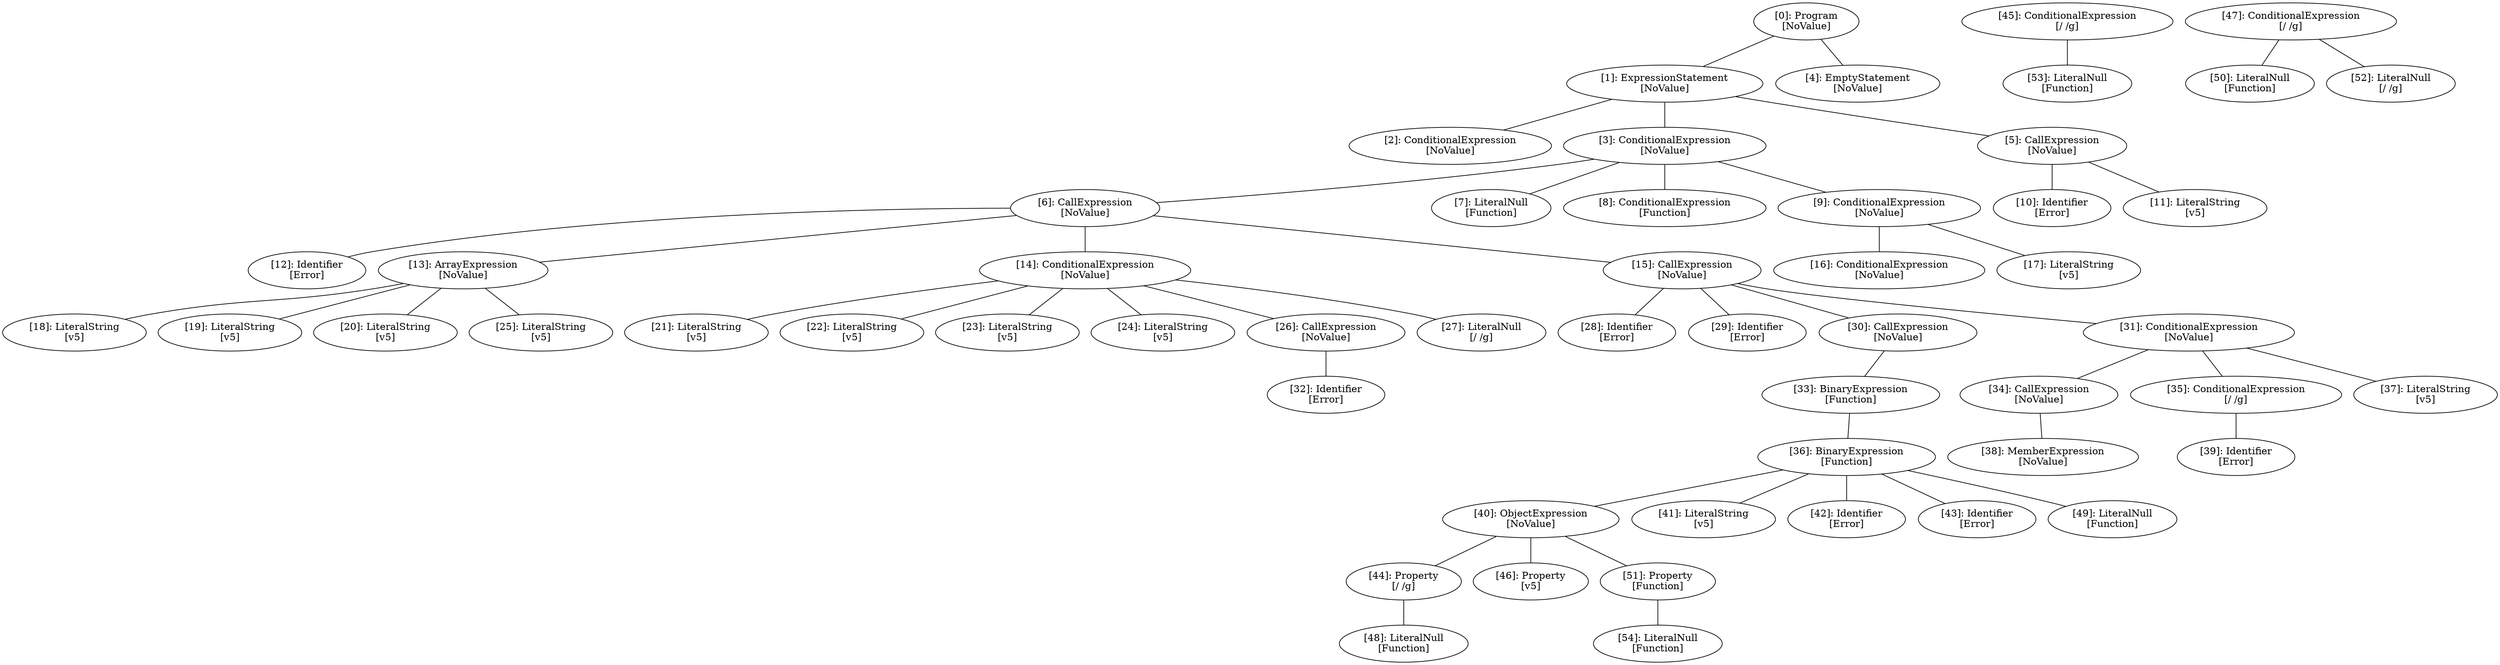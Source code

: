 // Result
graph {
	0 [label="[0]: Program
[NoValue]"]
	1 [label="[1]: ExpressionStatement
[NoValue]"]
	2 [label="[2]: ConditionalExpression
[NoValue]"]
	3 [label="[3]: ConditionalExpression
[NoValue]"]
	4 [label="[4]: EmptyStatement
[NoValue]"]
	5 [label="[5]: CallExpression
[NoValue]"]
	6 [label="[6]: CallExpression
[NoValue]"]
	7 [label="[7]: LiteralNull
[Function]"]
	8 [label="[8]: ConditionalExpression
[Function]"]
	9 [label="[9]: ConditionalExpression
[NoValue]"]
	10 [label="[10]: Identifier
[Error]"]
	11 [label="[11]: LiteralString
[v5]"]
	12 [label="[12]: Identifier
[Error]"]
	13 [label="[13]: ArrayExpression
[NoValue]"]
	14 [label="[14]: ConditionalExpression
[NoValue]"]
	15 [label="[15]: CallExpression
[NoValue]"]
	16 [label="[16]: ConditionalExpression
[NoValue]"]
	17 [label="[17]: LiteralString
[v5]"]
	18 [label="[18]: LiteralString
[v5]"]
	19 [label="[19]: LiteralString
[v5]"]
	20 [label="[20]: LiteralString
[v5]"]
	21 [label="[21]: LiteralString
[v5]"]
	22 [label="[22]: LiteralString
[v5]"]
	23 [label="[23]: LiteralString
[v5]"]
	24 [label="[24]: LiteralString
[v5]"]
	25 [label="[25]: LiteralString
[v5]"]
	26 [label="[26]: CallExpression
[NoValue]"]
	27 [label="[27]: LiteralNull
[/ /g]"]
	28 [label="[28]: Identifier
[Error]"]
	29 [label="[29]: Identifier
[Error]"]
	30 [label="[30]: CallExpression
[NoValue]"]
	31 [label="[31]: ConditionalExpression
[NoValue]"]
	32 [label="[32]: Identifier
[Error]"]
	33 [label="[33]: BinaryExpression
[Function]"]
	34 [label="[34]: CallExpression
[NoValue]"]
	35 [label="[35]: ConditionalExpression
[/ /g]"]
	36 [label="[36]: BinaryExpression
[Function]"]
	37 [label="[37]: LiteralString
[v5]"]
	38 [label="[38]: MemberExpression
[NoValue]"]
	39 [label="[39]: Identifier
[Error]"]
	40 [label="[40]: ObjectExpression
[NoValue]"]
	41 [label="[41]: LiteralString
[v5]"]
	42 [label="[42]: Identifier
[Error]"]
	43 [label="[43]: Identifier
[Error]"]
	44 [label="[44]: Property
[/ /g]"]
	45 [label="[45]: ConditionalExpression
[/ /g]"]
	46 [label="[46]: Property
[v5]"]
	47 [label="[47]: ConditionalExpression
[/ /g]"]
	48 [label="[48]: LiteralNull
[Function]"]
	49 [label="[49]: LiteralNull
[Function]"]
	50 [label="[50]: LiteralNull
[Function]"]
	51 [label="[51]: Property
[Function]"]
	52 [label="[52]: LiteralNull
[/ /g]"]
	53 [label="[53]: LiteralNull
[Function]"]
	54 [label="[54]: LiteralNull
[Function]"]
	0 -- 1
	0 -- 4
	1 -- 2
	1 -- 3
	1 -- 5
	3 -- 6
	3 -- 7
	3 -- 8
	3 -- 9
	5 -- 10
	5 -- 11
	6 -- 12
	6 -- 13
	6 -- 14
	6 -- 15
	9 -- 16
	9 -- 17
	13 -- 18
	13 -- 19
	13 -- 20
	13 -- 25
	14 -- 21
	14 -- 22
	14 -- 23
	14 -- 24
	14 -- 26
	14 -- 27
	15 -- 28
	15 -- 29
	15 -- 30
	15 -- 31
	26 -- 32
	30 -- 33
	31 -- 34
	31 -- 35
	31 -- 37
	33 -- 36
	34 -- 38
	35 -- 39
	36 -- 40
	36 -- 41
	36 -- 42
	36 -- 43
	36 -- 49
	40 -- 44
	40 -- 46
	40 -- 51
	44 -- 48
	45 -- 53
	47 -- 50
	47 -- 52
	51 -- 54
}
